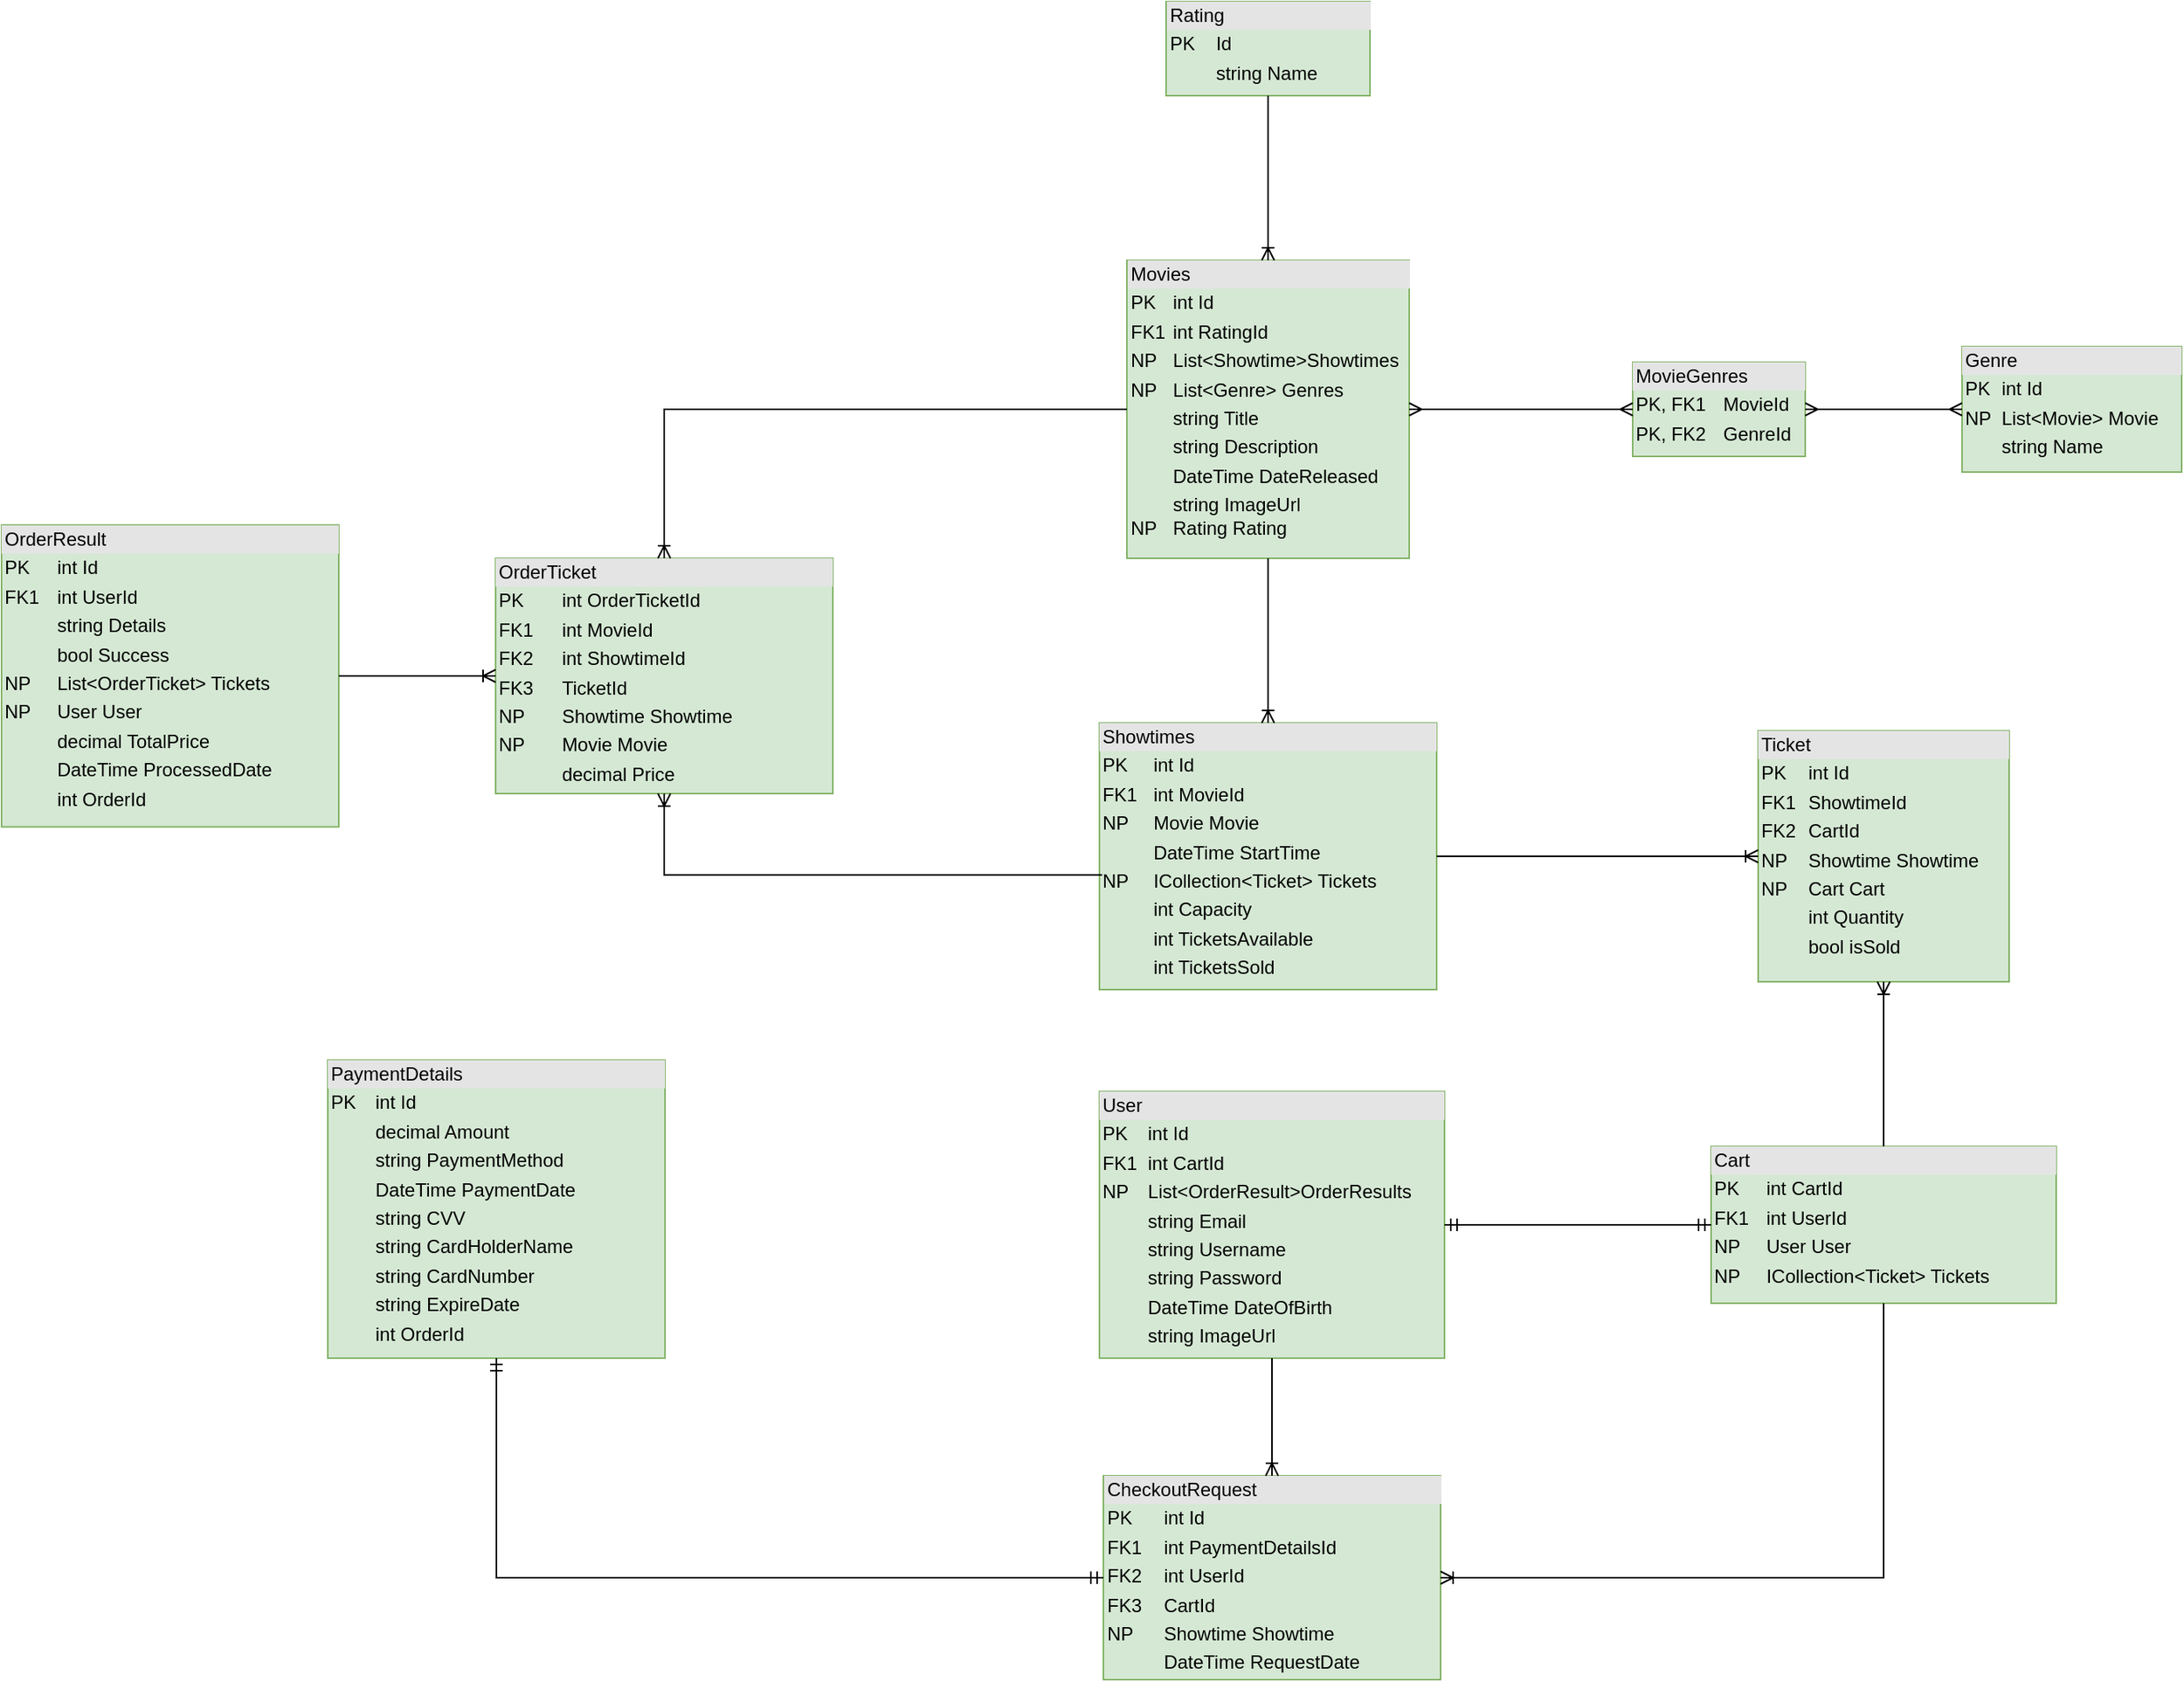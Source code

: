 <mxfile version="24.8.4">
  <diagram id="R2lEEEUBdFMjLlhIrx00" name="Page-1">
    <mxGraphModel dx="3234" dy="1020" grid="1" gridSize="10" guides="1" tooltips="1" connect="1" arrows="1" fold="1" page="1" pageScale="1" pageWidth="850" pageHeight="1100" math="0" shadow="0" extFonts="Permanent Marker^https://fonts.googleapis.com/css?family=Permanent+Marker">
      <root>
        <mxCell id="0" />
        <mxCell id="1" parent="0" />
        <mxCell id="bpLEjepGPzOTc0EWC0Mf-21" value="&lt;div style=&quot;box-sizing:border-box;width:100%;background:#e4e4e4;padding:2px;&quot;&gt;Movies&lt;/div&gt;&lt;table style=&quot;width:100%;font-size:1em;&quot; cellpadding=&quot;2&quot; cellspacing=&quot;0&quot;&gt;&lt;tbody&gt;&lt;tr&gt;&lt;td&gt;PK&lt;/td&gt;&lt;td&gt;int Id&lt;/td&gt;&lt;/tr&gt;&lt;tr&gt;&lt;td&gt;FK1&lt;/td&gt;&lt;td&gt;int RatingId&lt;/td&gt;&lt;/tr&gt;&lt;tr&gt;&lt;td&gt;NP&lt;/td&gt;&lt;td&gt;List&amp;lt;Showtime&amp;gt;Showtimes&lt;/td&gt;&lt;/tr&gt;&lt;tr&gt;&lt;td&gt;NP&lt;/td&gt;&lt;td&gt;List&amp;lt;Genre&amp;gt; Genres&lt;/td&gt;&lt;/tr&gt;&lt;tr&gt;&lt;td&gt;&lt;br&gt;&lt;/td&gt;&lt;td&gt;string Title&lt;/td&gt;&lt;/tr&gt;&lt;tr&gt;&lt;td&gt;&lt;br&gt;&lt;/td&gt;&lt;td&gt;string Description&lt;/td&gt;&lt;/tr&gt;&lt;tr&gt;&lt;td&gt;&lt;br&gt;&lt;/td&gt;&lt;td&gt;DateTime DateReleased&lt;/td&gt;&lt;/tr&gt;&lt;tr&gt;&lt;td&gt;NP&lt;/td&gt;&lt;td&gt;string ImageUrl&lt;br&gt;Rating Rating&lt;br&gt;&lt;br&gt;&lt;/td&gt;&lt;/tr&gt;&lt;/tbody&gt;&lt;/table&gt;" style="verticalAlign=top;align=left;overflow=fill;html=1;whiteSpace=wrap;fillColor=#d5e8d4;strokeColor=#82b366;" vertex="1" parent="1">
          <mxGeometry x="-22.5" y="255" width="180" height="190" as="geometry" />
        </mxCell>
        <mxCell id="bpLEjepGPzOTc0EWC0Mf-22" value="&lt;div style=&quot;box-sizing:border-box;width:100%;background:#e4e4e4;padding:2px;&quot;&gt;Showtimes&lt;/div&gt;&lt;table style=&quot;width:100%;font-size:1em;&quot; cellpadding=&quot;2&quot; cellspacing=&quot;0&quot;&gt;&lt;tbody&gt;&lt;tr&gt;&lt;td&gt;PK&lt;/td&gt;&lt;td&gt;int Id&lt;/td&gt;&lt;/tr&gt;&lt;tr&gt;&lt;td&gt;FK1&lt;/td&gt;&lt;td&gt;int MovieId&lt;/td&gt;&lt;/tr&gt;&lt;tr&gt;&lt;td&gt;NP&lt;/td&gt;&lt;td&gt;Movie Movie&lt;/td&gt;&lt;/tr&gt;&lt;tr&gt;&lt;td&gt;&lt;br&gt;&lt;/td&gt;&lt;td&gt;DateTime StartTime&lt;/td&gt;&lt;/tr&gt;&lt;tr&gt;&lt;td&gt;NP&lt;/td&gt;&lt;td&gt;ICollection&amp;lt;Ticket&amp;gt; Tickets&lt;/td&gt;&lt;/tr&gt;&lt;tr&gt;&lt;td&gt;&lt;br&gt;&lt;/td&gt;&lt;td&gt;int Capacity&lt;/td&gt;&lt;/tr&gt;&lt;tr&gt;&lt;td&gt;&lt;br&gt;&lt;/td&gt;&lt;td&gt;int TicketsAvailable&lt;/td&gt;&lt;/tr&gt;&lt;tr&gt;&lt;td&gt;&lt;br&gt;&lt;/td&gt;&lt;td&gt;int TicketsSold&lt;/td&gt;&lt;/tr&gt;&lt;/tbody&gt;&lt;/table&gt;" style="verticalAlign=top;align=left;overflow=fill;html=1;whiteSpace=wrap;fillColor=#d5e8d4;strokeColor=#82b366;" vertex="1" parent="1">
          <mxGeometry x="-40" y="550" width="215" height="170" as="geometry" />
        </mxCell>
        <mxCell id="bpLEjepGPzOTc0EWC0Mf-24" value="&lt;div style=&quot;box-sizing:border-box;width:100%;background:#e4e4e4;padding:2px;&quot;&gt;Genre&lt;/div&gt;&lt;table style=&quot;width:100%;font-size:1em;&quot; cellpadding=&quot;2&quot; cellspacing=&quot;0&quot;&gt;&lt;tbody&gt;&lt;tr&gt;&lt;td&gt;PK&lt;/td&gt;&lt;td&gt;int Id&lt;/td&gt;&lt;/tr&gt;&lt;tr&gt;&lt;td&gt;NP&lt;/td&gt;&lt;td&gt;List&amp;lt;Movie&amp;gt; Movie&lt;/td&gt;&lt;/tr&gt;&lt;tr&gt;&lt;td&gt;&lt;br&gt;&lt;/td&gt;&lt;td&gt;string Name&lt;/td&gt;&lt;/tr&gt;&lt;tr&gt;&lt;td&gt;&lt;br&gt;&lt;/td&gt;&lt;td&gt;&lt;br&gt;&lt;/td&gt;&lt;/tr&gt;&lt;tr&gt;&lt;td&gt;&lt;br&gt;&lt;/td&gt;&lt;td&gt;&lt;/td&gt;&lt;/tr&gt;&lt;/tbody&gt;&lt;/table&gt;" style="verticalAlign=top;align=left;overflow=fill;html=1;whiteSpace=wrap;fillColor=#d5e8d4;strokeColor=#82b366;" vertex="1" parent="1">
          <mxGeometry x="510" y="310" width="140" height="80" as="geometry" />
        </mxCell>
        <mxCell id="bpLEjepGPzOTc0EWC0Mf-25" value="&lt;div style=&quot;box-sizing:border-box;width:100%;background:#e4e4e4;padding:2px;&quot;&gt;MovieGenres&lt;/div&gt;&lt;table style=&quot;width:100%;font-size:1em;&quot; cellpadding=&quot;2&quot; cellspacing=&quot;0&quot;&gt;&lt;tbody&gt;&lt;tr&gt;&lt;td&gt;PK, FK1&lt;/td&gt;&lt;td&gt;MovieId&lt;/td&gt;&lt;/tr&gt;&lt;tr&gt;&lt;td&gt;PK, FK2&lt;/td&gt;&lt;td&gt;GenreId&lt;/td&gt;&lt;/tr&gt;&lt;tr&gt;&lt;td&gt;&lt;br&gt;&lt;/td&gt;&lt;td&gt;&lt;/td&gt;&lt;/tr&gt;&lt;tr&gt;&lt;td&gt;&lt;br&gt;&lt;/td&gt;&lt;td&gt;&lt;/td&gt;&lt;/tr&gt;&lt;/tbody&gt;&lt;/table&gt;" style="verticalAlign=top;align=left;overflow=fill;html=1;whiteSpace=wrap;fillColor=#d5e8d4;strokeColor=#82b366;" vertex="1" parent="1">
          <mxGeometry x="300" y="320" width="110" height="60" as="geometry" />
        </mxCell>
        <mxCell id="bpLEjepGPzOTc0EWC0Mf-68" value="" style="fontSize=12;html=1;endArrow=ERmany;startArrow=ERmany;rounded=0;exitX=1;exitY=0.5;exitDx=0;exitDy=0;entryX=0;entryY=0.5;entryDx=0;entryDy=0;strokeColor=default;fillColor=#dae8fc;edgeStyle=entityRelationEdgeStyle;snapToPoint=1;" edge="1" parent="1" source="bpLEjepGPzOTc0EWC0Mf-21" target="bpLEjepGPzOTc0EWC0Mf-25">
          <mxGeometry width="100" height="100" relative="1" as="geometry">
            <mxPoint x="170" y="355" as="sourcePoint" />
            <mxPoint x="270" y="255" as="targetPoint" />
          </mxGeometry>
        </mxCell>
        <mxCell id="bpLEjepGPzOTc0EWC0Mf-69" value="" style="edgeStyle=entityRelationEdgeStyle;fontSize=12;html=1;endArrow=ERmany;startArrow=ERmany;rounded=0;exitX=1;exitY=0.5;exitDx=0;exitDy=0;entryX=0;entryY=0.5;entryDx=0;entryDy=0;" edge="1" parent="1" source="bpLEjepGPzOTc0EWC0Mf-25" target="bpLEjepGPzOTc0EWC0Mf-24">
          <mxGeometry width="100" height="100" relative="1" as="geometry">
            <mxPoint x="410" y="349.33" as="sourcePoint" />
            <mxPoint x="540" y="349.33" as="targetPoint" />
          </mxGeometry>
        </mxCell>
        <mxCell id="bpLEjepGPzOTc0EWC0Mf-70" value="" style="edgeStyle=orthogonalEdgeStyle;fontSize=12;html=1;endArrow=ERoneToMany;rounded=0;snapToPoint=0;exitX=0.5;exitY=1;exitDx=0;exitDy=0;entryX=0.5;entryY=0;entryDx=0;entryDy=0;" edge="1" parent="1" source="bpLEjepGPzOTc0EWC0Mf-21" target="bpLEjepGPzOTc0EWC0Mf-22">
          <mxGeometry width="100" height="100" relative="1" as="geometry">
            <mxPoint x="130" y="495" as="sourcePoint" />
            <mxPoint x="270" y="445" as="targetPoint" />
          </mxGeometry>
        </mxCell>
        <mxCell id="bpLEjepGPzOTc0EWC0Mf-71" value="&lt;div style=&quot;box-sizing:border-box;width:100%;background:#e4e4e4;padding:2px;&quot;&gt;Ticket&lt;/div&gt;&lt;table style=&quot;width:100%;font-size:1em;&quot; cellpadding=&quot;2&quot; cellspacing=&quot;0&quot;&gt;&lt;tbody&gt;&lt;tr&gt;&lt;td&gt;PK&lt;/td&gt;&lt;td&gt;int Id&lt;/td&gt;&lt;/tr&gt;&lt;tr&gt;&lt;td&gt;FK1&lt;/td&gt;&lt;td&gt;ShowtimeId&lt;/td&gt;&lt;/tr&gt;&lt;tr&gt;&lt;td&gt;FK2&lt;/td&gt;&lt;td&gt;CartId&lt;/td&gt;&lt;/tr&gt;&lt;tr&gt;&lt;td&gt;NP&lt;/td&gt;&lt;td&gt;Showtime Showtime&lt;/td&gt;&lt;/tr&gt;&lt;tr&gt;&lt;td&gt;NP&lt;/td&gt;&lt;td&gt;Cart Cart&lt;/td&gt;&lt;/tr&gt;&lt;tr&gt;&lt;td&gt;&lt;br&gt;&lt;/td&gt;&lt;td&gt;int Quantity&lt;/td&gt;&lt;/tr&gt;&lt;tr&gt;&lt;td&gt;&lt;br&gt;&lt;/td&gt;&lt;td&gt;bool isSold&lt;/td&gt;&lt;/tr&gt;&lt;/tbody&gt;&lt;/table&gt;" style="verticalAlign=top;align=left;overflow=fill;html=1;whiteSpace=wrap;fillColor=#d5e8d4;strokeColor=#82b366;" vertex="1" parent="1">
          <mxGeometry x="380" y="555" width="160" height="160" as="geometry" />
        </mxCell>
        <mxCell id="bpLEjepGPzOTc0EWC0Mf-72" value="" style="edgeStyle=orthogonalEdgeStyle;fontSize=12;html=1;endArrow=ERoneToMany;rounded=0;exitX=1;exitY=0.5;exitDx=0;exitDy=0;entryX=0;entryY=0.5;entryDx=0;entryDy=0;" edge="1" parent="1" source="bpLEjepGPzOTc0EWC0Mf-22" target="bpLEjepGPzOTc0EWC0Mf-71">
          <mxGeometry width="100" height="100" relative="1" as="geometry">
            <mxPoint x="240" y="610" as="sourcePoint" />
            <mxPoint x="307.5" y="530" as="targetPoint" />
          </mxGeometry>
        </mxCell>
        <mxCell id="bpLEjepGPzOTc0EWC0Mf-73" value="&lt;div style=&quot;box-sizing:border-box;width:100%;background:#e4e4e4;padding:2px;&quot;&gt;Cart&lt;/div&gt;&lt;table style=&quot;width:100%;font-size:1em;&quot; cellpadding=&quot;2&quot; cellspacing=&quot;0&quot;&gt;&lt;tbody&gt;&lt;tr&gt;&lt;td&gt;PK&lt;/td&gt;&lt;td&gt;int CartId&lt;/td&gt;&lt;/tr&gt;&lt;tr&gt;&lt;td&gt;FK1&lt;/td&gt;&lt;td&gt;int UserId&lt;/td&gt;&lt;/tr&gt;&lt;tr&gt;&lt;td&gt;NP&lt;/td&gt;&lt;td&gt;User User&lt;/td&gt;&lt;/tr&gt;&lt;tr&gt;&lt;td&gt;NP&lt;/td&gt;&lt;td&gt;ICollection&amp;lt;Ticket&amp;gt; Tickets&lt;/td&gt;&lt;/tr&gt;&lt;tr&gt;&lt;td&gt;&lt;br&gt;&lt;/td&gt;&lt;td&gt;&lt;/td&gt;&lt;/tr&gt;&lt;tr&gt;&lt;td&gt;&lt;br&gt;&lt;/td&gt;&lt;td&gt;&lt;br&gt;&lt;br&gt;&lt;/td&gt;&lt;/tr&gt;&lt;/tbody&gt;&lt;/table&gt;" style="verticalAlign=top;align=left;overflow=fill;html=1;whiteSpace=wrap;fillColor=#d5e8d4;strokeColor=#82b366;" vertex="1" parent="1">
          <mxGeometry x="350" y="820" width="220" height="100" as="geometry" />
        </mxCell>
        <mxCell id="bpLEjepGPzOTc0EWC0Mf-74" value="&lt;div style=&quot;box-sizing:border-box;width:100%;background:#e4e4e4;padding:2px;&quot;&gt;User&lt;/div&gt;&lt;table style=&quot;width:100%;font-size:1em;&quot; cellpadding=&quot;2&quot; cellspacing=&quot;0&quot;&gt;&lt;tbody&gt;&lt;tr&gt;&lt;td&gt;PK&lt;/td&gt;&lt;td&gt;int Id&lt;/td&gt;&lt;/tr&gt;&lt;tr&gt;&lt;td&gt;FK1&lt;/td&gt;&lt;td&gt;int CartId&lt;/td&gt;&lt;/tr&gt;&lt;tr&gt;&lt;td&gt;NP&lt;/td&gt;&lt;td&gt;List&amp;lt;OrderResult&amp;gt;OrderResults&lt;/td&gt;&lt;/tr&gt;&lt;tr&gt;&lt;td&gt;&lt;br&gt;&lt;/td&gt;&lt;td&gt;string Email&lt;/td&gt;&lt;/tr&gt;&lt;tr&gt;&lt;td&gt;&lt;br&gt;&lt;/td&gt;&lt;td&gt;string Username&lt;/td&gt;&lt;/tr&gt;&lt;tr&gt;&lt;td&gt;&lt;br&gt;&lt;/td&gt;&lt;td&gt;string Password&lt;/td&gt;&lt;/tr&gt;&lt;tr&gt;&lt;td&gt;&lt;br&gt;&lt;/td&gt;&lt;td&gt;DateTime DateOfBirth&lt;/td&gt;&lt;/tr&gt;&lt;tr&gt;&lt;td&gt;&lt;br&gt;&lt;/td&gt;&lt;td&gt;string ImageUrl&lt;br&gt;&lt;br&gt;&lt;/td&gt;&lt;/tr&gt;&lt;/tbody&gt;&lt;/table&gt;" style="verticalAlign=top;align=left;overflow=fill;html=1;whiteSpace=wrap;fillColor=#d5e8d4;strokeColor=#82b366;" vertex="1" parent="1">
          <mxGeometry x="-40" y="785" width="220" height="170" as="geometry" />
        </mxCell>
        <mxCell id="bpLEjepGPzOTc0EWC0Mf-76" value="" style="edgeStyle=orthogonalEdgeStyle;fontSize=12;html=1;endArrow=ERoneToMany;rounded=0;entryX=0.5;entryY=1;entryDx=0;entryDy=0;exitX=0.5;exitY=0;exitDx=0;exitDy=0;" edge="1" parent="1" source="bpLEjepGPzOTc0EWC0Mf-73" target="bpLEjepGPzOTc0EWC0Mf-71">
          <mxGeometry width="100" height="100" relative="1" as="geometry">
            <mxPoint x="199.5" y="790" as="sourcePoint" />
            <mxPoint x="299.5" y="690" as="targetPoint" />
          </mxGeometry>
        </mxCell>
        <mxCell id="bpLEjepGPzOTc0EWC0Mf-77" value="&lt;div style=&quot;box-sizing:border-box;width:100%;background:#e4e4e4;padding:2px;&quot;&gt;OrderTicket&lt;/div&gt;&lt;table style=&quot;width:100%;font-size:1em;&quot; cellpadding=&quot;2&quot; cellspacing=&quot;0&quot;&gt;&lt;tbody&gt;&lt;tr&gt;&lt;td&gt;PK&lt;/td&gt;&lt;td&gt;int OrderTicketId&lt;/td&gt;&lt;/tr&gt;&lt;tr&gt;&lt;td&gt;FK1&lt;/td&gt;&lt;td&gt;int MovieId&lt;/td&gt;&lt;/tr&gt;&lt;tr&gt;&lt;td&gt;FK2&lt;/td&gt;&lt;td&gt;int ShowtimeId&lt;/td&gt;&lt;/tr&gt;&lt;tr&gt;&lt;td&gt;FK3&lt;/td&gt;&lt;td&gt;TicketId&lt;/td&gt;&lt;/tr&gt;&lt;tr&gt;&lt;td&gt;NP&lt;/td&gt;&lt;td&gt;Showtime Showtime&lt;/td&gt;&lt;/tr&gt;&lt;tr&gt;&lt;td&gt;NP&lt;/td&gt;&lt;td&gt;Movie Movie&lt;/td&gt;&lt;/tr&gt;&lt;tr&gt;&lt;td&gt;&lt;br&gt;&lt;/td&gt;&lt;td&gt;decimal Price&lt;/td&gt;&lt;/tr&gt;&lt;tr&gt;&lt;td&gt;&lt;br&gt;&lt;/td&gt;&lt;td&gt;&lt;br&gt;&lt;/td&gt;&lt;/tr&gt;&lt;/tbody&gt;&lt;/table&gt;" style="verticalAlign=top;align=left;overflow=fill;html=1;whiteSpace=wrap;fillColor=#d5e8d4;strokeColor=#82b366;" vertex="1" parent="1">
          <mxGeometry x="-425" y="445" width="215" height="150" as="geometry" />
        </mxCell>
        <mxCell id="bpLEjepGPzOTc0EWC0Mf-78" value="" style="edgeStyle=orthogonalEdgeStyle;fontSize=12;html=1;endArrow=ERoneToMany;rounded=0;entryX=0.5;entryY=0;entryDx=0;entryDy=0;exitX=0;exitY=0.5;exitDx=0;exitDy=0;" edge="1" parent="1" source="bpLEjepGPzOTc0EWC0Mf-21" target="bpLEjepGPzOTc0EWC0Mf-77">
          <mxGeometry width="100" height="100" relative="1" as="geometry">
            <mxPoint x="-200" y="600" as="sourcePoint" />
            <mxPoint x="-100" y="500" as="targetPoint" />
          </mxGeometry>
        </mxCell>
        <mxCell id="bpLEjepGPzOTc0EWC0Mf-79" value="" style="edgeStyle=orthogonalEdgeStyle;fontSize=12;html=1;endArrow=ERoneToMany;rounded=0;entryX=0.5;entryY=1;entryDx=0;entryDy=0;exitX=0.008;exitY=0.57;exitDx=0;exitDy=0;exitPerimeter=0;" edge="1" parent="1" source="bpLEjepGPzOTc0EWC0Mf-22" target="bpLEjepGPzOTc0EWC0Mf-77">
          <mxGeometry width="100" height="100" relative="1" as="geometry">
            <mxPoint x="-480" y="820" as="sourcePoint" />
            <mxPoint x="-380" y="720" as="targetPoint" />
          </mxGeometry>
        </mxCell>
        <mxCell id="bpLEjepGPzOTc0EWC0Mf-80" value="" style="fontSize=12;html=1;endArrow=ERmandOne;startArrow=ERmandOne;rounded=0;entryX=0;entryY=0.5;entryDx=0;entryDy=0;exitX=1;exitY=0.5;exitDx=0;exitDy=0;" edge="1" parent="1" source="bpLEjepGPzOTc0EWC0Mf-74" target="bpLEjepGPzOTc0EWC0Mf-73">
          <mxGeometry width="100" height="100" relative="1" as="geometry">
            <mxPoint x="200" y="960" as="sourcePoint" />
            <mxPoint x="150" y="880" as="targetPoint" />
          </mxGeometry>
        </mxCell>
        <mxCell id="bpLEjepGPzOTc0EWC0Mf-81" value="&lt;div style=&quot;box-sizing:border-box;width:100%;background:#e4e4e4;padding:2px;&quot;&gt;OrderResult&lt;/div&gt;&lt;table style=&quot;width:100%;font-size:1em;&quot; cellpadding=&quot;2&quot; cellspacing=&quot;0&quot;&gt;&lt;tbody&gt;&lt;tr&gt;&lt;td&gt;PK&lt;/td&gt;&lt;td&gt;int Id&lt;/td&gt;&lt;/tr&gt;&lt;tr&gt;&lt;td&gt;FK1&lt;/td&gt;&lt;td&gt;int UserId&lt;/td&gt;&lt;/tr&gt;&lt;tr&gt;&lt;td&gt;&lt;br&gt;&lt;/td&gt;&lt;td&gt;string Details&lt;/td&gt;&lt;/tr&gt;&lt;tr&gt;&lt;td&gt;&lt;br&gt;&lt;/td&gt;&lt;td&gt;bool Success&lt;/td&gt;&lt;/tr&gt;&lt;tr&gt;&lt;td&gt;NP&lt;/td&gt;&lt;td&gt;List&amp;lt;OrderTicket&amp;gt; Tickets&lt;/td&gt;&lt;/tr&gt;&lt;tr&gt;&lt;td&gt;NP&lt;/td&gt;&lt;td&gt;User User&lt;/td&gt;&lt;/tr&gt;&lt;tr&gt;&lt;td&gt;&lt;br&gt;&lt;/td&gt;&lt;td&gt;decimal TotalPrice&lt;/td&gt;&lt;/tr&gt;&lt;tr&gt;&lt;td&gt;&lt;br&gt;&lt;/td&gt;&lt;td&gt;DateTime ProcessedDate&lt;/td&gt;&lt;/tr&gt;&lt;tr&gt;&lt;td&gt;&lt;br&gt;&lt;/td&gt;&lt;td&gt;int OrderId&lt;/td&gt;&lt;/tr&gt;&lt;/tbody&gt;&lt;/table&gt;" style="verticalAlign=top;align=left;overflow=fill;html=1;whiteSpace=wrap;fillColor=#d5e8d4;strokeColor=#82b366;" vertex="1" parent="1">
          <mxGeometry x="-740" y="423.75" width="215" height="192.5" as="geometry" />
        </mxCell>
        <mxCell id="bpLEjepGPzOTc0EWC0Mf-82" value="" style="edgeStyle=orthogonalEdgeStyle;fontSize=12;html=1;endArrow=ERoneToMany;rounded=0;exitX=1;exitY=0.5;exitDx=0;exitDy=0;entryX=0;entryY=0.5;entryDx=0;entryDy=0;" edge="1" parent="1" source="bpLEjepGPzOTc0EWC0Mf-81" target="bpLEjepGPzOTc0EWC0Mf-77">
          <mxGeometry width="100" height="100" relative="1" as="geometry">
            <mxPoint x="-525" y="670" as="sourcePoint" />
            <mxPoint x="-425" y="570" as="targetPoint" />
          </mxGeometry>
        </mxCell>
        <mxCell id="bpLEjepGPzOTc0EWC0Mf-83" value="&lt;div style=&quot;box-sizing:border-box;width:100%;background:#e4e4e4;padding:2px;&quot;&gt;Rating&lt;/div&gt;&lt;table style=&quot;width:100%;font-size:1em;&quot; cellpadding=&quot;2&quot; cellspacing=&quot;0&quot;&gt;&lt;tbody&gt;&lt;tr&gt;&lt;td&gt;PK&lt;/td&gt;&lt;td&gt;Id&lt;/td&gt;&lt;/tr&gt;&lt;tr&gt;&lt;td&gt;&lt;br&gt;&lt;/td&gt;&lt;td&gt;string Name&lt;/td&gt;&lt;/tr&gt;&lt;tr&gt;&lt;td&gt;&lt;br&gt;&lt;/td&gt;&lt;td&gt;&lt;/td&gt;&lt;/tr&gt;&lt;tr&gt;&lt;td&gt;&lt;br&gt;&lt;/td&gt;&lt;td&gt;&lt;/td&gt;&lt;/tr&gt;&lt;/tbody&gt;&lt;/table&gt;" style="verticalAlign=top;align=left;overflow=fill;html=1;whiteSpace=wrap;fillColor=#d5e8d4;strokeColor=#82b366;" vertex="1" parent="1">
          <mxGeometry x="2.5" y="90" width="130" height="60" as="geometry" />
        </mxCell>
        <mxCell id="bpLEjepGPzOTc0EWC0Mf-84" value="" style="edgeStyle=orthogonalEdgeStyle;fontSize=12;html=1;endArrow=ERoneToMany;rounded=0;entryX=0.5;entryY=0;entryDx=0;entryDy=0;exitX=0.5;exitY=1;exitDx=0;exitDy=0;" edge="1" parent="1" source="bpLEjepGPzOTc0EWC0Mf-83" target="bpLEjepGPzOTc0EWC0Mf-21">
          <mxGeometry width="100" height="100" relative="1" as="geometry">
            <mxPoint x="-230" y="240" as="sourcePoint" />
            <mxPoint x="-130" y="140" as="targetPoint" />
          </mxGeometry>
        </mxCell>
        <mxCell id="bpLEjepGPzOTc0EWC0Mf-85" value="&lt;div style=&quot;box-sizing:border-box;width:100%;background:#e4e4e4;padding:2px;&quot;&gt;CheckoutRequest&lt;/div&gt;&lt;table style=&quot;width:100%;font-size:1em;&quot; cellpadding=&quot;2&quot; cellspacing=&quot;0&quot;&gt;&lt;tbody&gt;&lt;tr&gt;&lt;td&gt;PK&lt;/td&gt;&lt;td&gt;int Id&lt;/td&gt;&lt;/tr&gt;&lt;tr&gt;&lt;td&gt;FK1&lt;/td&gt;&lt;td&gt;int PaymentDetailsId&lt;/td&gt;&lt;/tr&gt;&lt;tr&gt;&lt;td&gt;FK2&lt;/td&gt;&lt;td&gt;int UserId&lt;/td&gt;&lt;/tr&gt;&lt;tr&gt;&lt;td&gt;FK3&lt;/td&gt;&lt;td&gt;CartId&lt;/td&gt;&lt;/tr&gt;&lt;tr&gt;&lt;td&gt;NP&lt;/td&gt;&lt;td&gt;Showtime Showtime&lt;/td&gt;&lt;/tr&gt;&lt;tr&gt;&lt;td&gt;&lt;br&gt;&lt;/td&gt;&lt;td&gt;DateTime RequestDate&lt;/td&gt;&lt;/tr&gt;&lt;tr&gt;&lt;td&gt;&lt;br&gt;&lt;/td&gt;&lt;td&gt;&lt;br&gt;&lt;/td&gt;&lt;/tr&gt;&lt;tr&gt;&lt;td&gt;&lt;br&gt;&lt;/td&gt;&lt;td&gt;&lt;br&gt;&lt;/td&gt;&lt;/tr&gt;&lt;/tbody&gt;&lt;/table&gt;" style="verticalAlign=top;align=left;overflow=fill;html=1;whiteSpace=wrap;fillColor=#d5e8d4;strokeColor=#82b366;" vertex="1" parent="1">
          <mxGeometry x="-37.5" y="1030" width="215" height="130" as="geometry" />
        </mxCell>
        <mxCell id="bpLEjepGPzOTc0EWC0Mf-86" value="&lt;div style=&quot;box-sizing:border-box;width:100%;background:#e4e4e4;padding:2px;&quot;&gt;PaymentDetails&lt;/div&gt;&lt;table style=&quot;width:100%;font-size:1em;&quot; cellpadding=&quot;2&quot; cellspacing=&quot;0&quot;&gt;&lt;tbody&gt;&lt;tr&gt;&lt;td&gt;PK&lt;/td&gt;&lt;td&gt;int Id&lt;/td&gt;&lt;/tr&gt;&lt;tr&gt;&lt;td&gt;&lt;br&gt;&lt;/td&gt;&lt;td&gt;decimal Amount&lt;/td&gt;&lt;/tr&gt;&lt;tr&gt;&lt;td&gt;&lt;br&gt;&lt;/td&gt;&lt;td&gt;string PaymentMethod&lt;/td&gt;&lt;/tr&gt;&lt;tr&gt;&lt;td&gt;&lt;br&gt;&lt;/td&gt;&lt;td&gt;DateTime PaymentDate&lt;/td&gt;&lt;/tr&gt;&lt;tr&gt;&lt;td&gt;&lt;br&gt;&lt;/td&gt;&lt;td&gt;string CVV&lt;/td&gt;&lt;/tr&gt;&lt;tr&gt;&lt;td&gt;&lt;br&gt;&lt;/td&gt;&lt;td&gt;string CardHolderName&lt;/td&gt;&lt;/tr&gt;&lt;tr&gt;&lt;td&gt;&lt;br&gt;&lt;/td&gt;&lt;td&gt;string CardNumber&lt;/td&gt;&lt;/tr&gt;&lt;tr&gt;&lt;td&gt;&lt;br&gt;&lt;/td&gt;&lt;td&gt;string ExpireDate&lt;/td&gt;&lt;/tr&gt;&lt;tr&gt;&lt;td&gt;&lt;br&gt;&lt;/td&gt;&lt;td&gt;int OrderId&lt;/td&gt;&lt;/tr&gt;&lt;/tbody&gt;&lt;/table&gt;" style="verticalAlign=top;align=left;overflow=fill;html=1;whiteSpace=wrap;fillColor=#d5e8d4;strokeColor=#82b366;" vertex="1" parent="1">
          <mxGeometry x="-532" y="765" width="215" height="190" as="geometry" />
        </mxCell>
        <mxCell id="bpLEjepGPzOTc0EWC0Mf-87" value="" style="edgeStyle=orthogonalEdgeStyle;fontSize=12;html=1;endArrow=ERoneToMany;rounded=0;exitX=0.5;exitY=1;exitDx=0;exitDy=0;entryX=1;entryY=0.5;entryDx=0;entryDy=0;" edge="1" parent="1" source="bpLEjepGPzOTc0EWC0Mf-73" target="bpLEjepGPzOTc0EWC0Mf-85">
          <mxGeometry width="100" height="100" relative="1" as="geometry">
            <mxPoint x="400" y="1060" as="sourcePoint" />
            <mxPoint x="500" y="960" as="targetPoint" />
          </mxGeometry>
        </mxCell>
        <mxCell id="bpLEjepGPzOTc0EWC0Mf-88" value="" style="edgeStyle=orthogonalEdgeStyle;fontSize=12;html=1;endArrow=ERoneToMany;rounded=0;exitX=0.5;exitY=1;exitDx=0;exitDy=0;entryX=0.5;entryY=0;entryDx=0;entryDy=0;" edge="1" parent="1" source="bpLEjepGPzOTc0EWC0Mf-74" target="bpLEjepGPzOTc0EWC0Mf-85">
          <mxGeometry width="100" height="100" relative="1" as="geometry">
            <mxPoint x="52" y="1007.5" as="sourcePoint" />
            <mxPoint x="-230" y="1182.5" as="targetPoint" />
          </mxGeometry>
        </mxCell>
        <mxCell id="bpLEjepGPzOTc0EWC0Mf-89" value="" style="edgeStyle=orthogonalEdgeStyle;fontSize=12;html=1;endArrow=ERmandOne;startArrow=ERmandOne;rounded=0;entryX=0.5;entryY=1;entryDx=0;entryDy=0;exitX=0;exitY=0.5;exitDx=0;exitDy=0;" edge="1" parent="1" source="bpLEjepGPzOTc0EWC0Mf-85" target="bpLEjepGPzOTc0EWC0Mf-86">
          <mxGeometry width="100" height="100" relative="1" as="geometry">
            <mxPoint x="-560" y="1180" as="sourcePoint" />
            <mxPoint x="-460" y="1080" as="targetPoint" />
          </mxGeometry>
        </mxCell>
      </root>
    </mxGraphModel>
  </diagram>
</mxfile>
